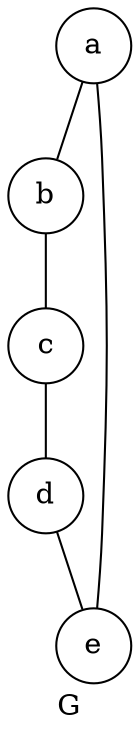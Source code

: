 graph G {
    splines=true
    overlap=false
    edge [len=2]
    node [shape=circle]
    label="G"
    a -- b -- c -- d -- e -- a
}
